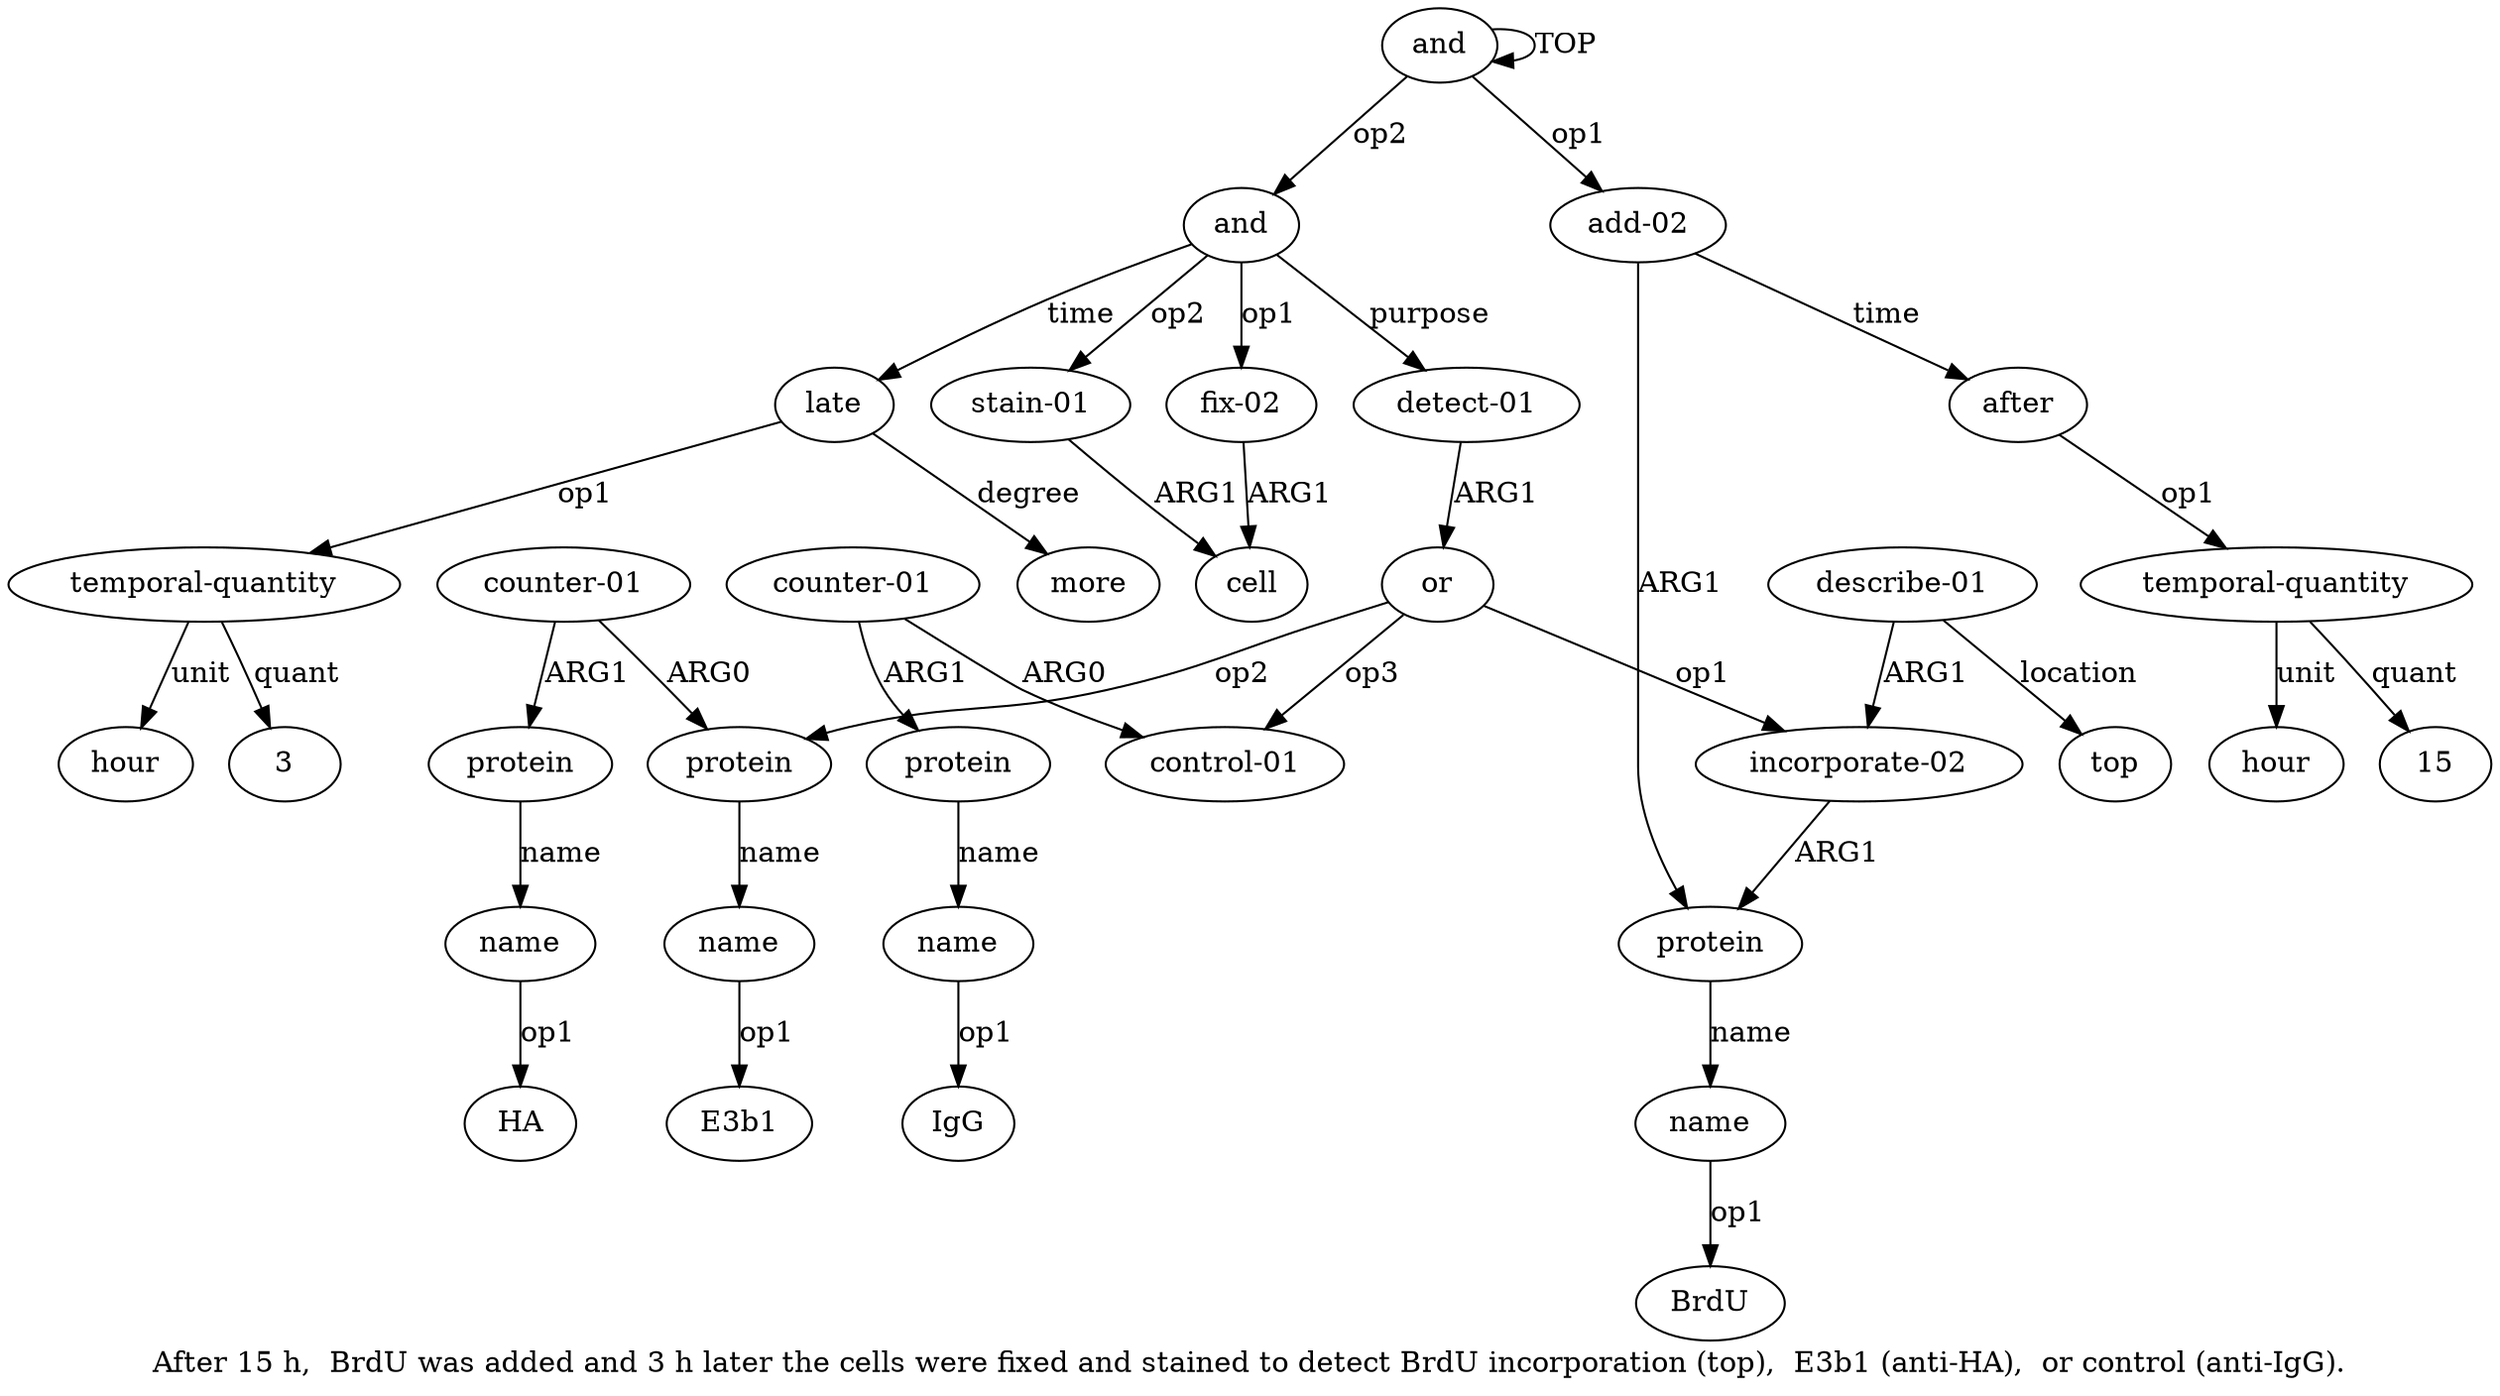 digraph  {
	graph [label="After 15 h,  BrdU was added and 3 h later the cells were fixed and stained to detect BrdU incorporation (top),  E3b1 (anti-HA),  \
or control (anti-IgG)."];
	node [label="\N"];
	a20	 [color=black,
		gold_ind=20,
		gold_label=name,
		label=name,
		test_ind=20,
		test_label=name];
	"a20 HA"	 [color=black,
		gold_ind=-1,
		gold_label=HA,
		label=HA,
		test_ind=-1,
		test_label=HA];
	a20 -> "a20 HA" [key=0,
	color=black,
	gold_label=op1,
	label=op1,
	test_label=op1];
a21 [color=black,
	gold_ind=21,
	gold_label="control-01",
	label="control-01",
	test_ind=21,
	test_label="control-01"];
a22 [color=black,
	gold_ind=22,
	gold_label="counter-01",
	label="counter-01",
	test_ind=22,
	test_label="counter-01"];
a22 -> a21 [key=0,
color=black,
gold_label=ARG0,
label=ARG0,
test_label=ARG0];
a23 [color=black,
gold_ind=23,
gold_label=protein,
label=protein,
test_ind=23,
test_label=protein];
a22 -> a23 [key=0,
color=black,
gold_label=ARG1,
label=ARG1,
test_label=ARG1];
a24 [color=black,
gold_ind=24,
gold_label=name,
label=name,
test_ind=24,
test_label=name];
a23 -> a24 [key=0,
color=black,
gold_label=name,
label=name,
test_label=name];
"a24 IgG" [color=black,
gold_ind=-1,
gold_label=IgG,
label=IgG,
test_ind=-1,
test_label=IgG];
a24 -> "a24 IgG" [key=0,
color=black,
gold_label=op1,
label=op1,
test_label=op1];
a25 [color=black,
gold_ind=25,
gold_label=late,
label=late,
test_ind=25,
test_label=late];
a26 [color=black,
gold_ind=26,
gold_label="temporal-quantity",
label="temporal-quantity",
test_ind=26,
test_label="temporal-quantity"];
a25 -> a26 [key=0,
color=black,
gold_label=op1,
label=op1,
test_label=op1];
a28 [color=black,
gold_ind=28,
gold_label=more,
label=more,
test_ind=28,
test_label=more];
a25 -> a28 [key=0,
color=black,
gold_label=degree,
label=degree,
test_label=degree];
a27 [color=black,
gold_ind=27,
gold_label=hour,
label=hour,
test_ind=27,
test_label=hour];
a26 -> a27 [key=0,
color=black,
gold_label=unit,
label=unit,
test_label=unit];
"a26 3" [color=black,
gold_ind=-1,
gold_label=3,
label=3,
test_ind=-1,
test_label=3];
a26 -> "a26 3" [key=0,
color=black,
gold_label=quant,
label=quant,
test_label=quant];
"a3 BrdU" [color=black,
gold_ind=-1,
gold_label=BrdU,
label=BrdU,
test_ind=-1,
test_label=BrdU];
"a17 E3b1" [color=black,
gold_ind=-1,
gold_label=E3b1,
label=E3b1,
test_ind=-1,
test_label=E3b1];
a15 [color=black,
gold_ind=15,
gold_label=top,
label=top,
test_ind=15,
test_label=top];
a14 [color=black,
gold_ind=14,
gold_label="describe-01",
label="describe-01",
test_ind=14,
test_label="describe-01"];
a14 -> a15 [key=0,
color=black,
gold_label=location,
label=location,
test_label=location];
a13 [color=black,
gold_ind=13,
gold_label="incorporate-02",
label="incorporate-02",
test_ind=13,
test_label="incorporate-02"];
a14 -> a13 [key=0,
color=black,
gold_label=ARG1,
label=ARG1,
test_label=ARG1];
a17 [color=black,
gold_ind=17,
gold_label=name,
label=name,
test_ind=17,
test_label=name];
a17 -> "a17 E3b1" [key=0,
color=black,
gold_label=op1,
label=op1,
test_label=op1];
a16 [color=black,
gold_ind=16,
gold_label=protein,
label=protein,
test_ind=16,
test_label=protein];
a16 -> a17 [key=0,
color=black,
gold_label=name,
label=name,
test_label=name];
a11 [color=black,
gold_ind=11,
gold_label="detect-01",
label="detect-01",
test_ind=11,
test_label="detect-01"];
a12 [color=black,
gold_ind=12,
gold_label=or,
label=or,
test_ind=12,
test_label=or];
a11 -> a12 [key=0,
color=black,
gold_label=ARG1,
label=ARG1,
test_label=ARG1];
a10 [color=black,
gold_ind=10,
gold_label="stain-01",
label="stain-01",
test_ind=10,
test_label="stain-01"];
a9 [color=black,
gold_ind=9,
gold_label=cell,
label=cell,
test_ind=9,
test_label=cell];
a10 -> a9 [key=0,
color=black,
gold_label=ARG1,
label=ARG1,
test_label=ARG1];
a2 [color=black,
gold_ind=2,
gold_label=protein,
label=protein,
test_ind=2,
test_label=protein];
a13 -> a2 [key=0,
color=black,
gold_label=ARG1,
label=ARG1,
test_label=ARG1];
a12 -> a21 [key=0,
color=black,
gold_label=op3,
label=op3,
test_label=op3];
a12 -> a16 [key=0,
color=black,
gold_label=op2,
label=op2,
test_label=op2];
a12 -> a13 [key=0,
color=black,
gold_label=op1,
label=op1,
test_label=op1];
a19 [color=black,
gold_ind=19,
gold_label=protein,
label=protein,
test_ind=19,
test_label=protein];
a19 -> a20 [key=0,
color=black,
gold_label=name,
label=name,
test_label=name];
a18 [color=black,
gold_ind=18,
gold_label="counter-01",
label="counter-01",
test_ind=18,
test_label="counter-01"];
a18 -> a16 [key=0,
color=black,
gold_label=ARG0,
label=ARG0,
test_label=ARG0];
a18 -> a19 [key=0,
color=black,
gold_label=ARG1,
label=ARG1,
test_label=ARG1];
a1 [color=black,
gold_ind=1,
gold_label="add-02",
label="add-02",
test_ind=1,
test_label="add-02"];
a1 -> a2 [key=0,
color=black,
gold_label=ARG1,
label=ARG1,
test_label=ARG1];
a4 [color=black,
gold_ind=4,
gold_label=after,
label=after,
test_ind=4,
test_label=after];
a1 -> a4 [key=0,
color=black,
gold_label=time,
label=time,
test_label=time];
a0 [color=black,
gold_ind=0,
gold_label=and,
label=and,
test_ind=0,
test_label=and];
a0 -> a1 [key=0,
color=black,
gold_label=op1,
label=op1,
test_label=op1];
a0 -> a0 [key=0,
color=black,
gold_label=TOP,
label=TOP,
test_label=TOP];
a7 [color=black,
gold_ind=7,
gold_label=and,
label=and,
test_ind=7,
test_label=and];
a0 -> a7 [key=0,
color=black,
gold_label=op2,
label=op2,
test_label=op2];
a3 [color=black,
gold_ind=3,
gold_label=name,
label=name,
test_ind=3,
test_label=name];
a3 -> "a3 BrdU" [key=0,
color=black,
gold_label=op1,
label=op1,
test_label=op1];
a2 -> a3 [key=0,
color=black,
gold_label=name,
label=name,
test_label=name];
a5 [color=black,
gold_ind=5,
gold_label="temporal-quantity",
label="temporal-quantity",
test_ind=5,
test_label="temporal-quantity"];
a6 [color=black,
gold_ind=6,
gold_label=hour,
label=hour,
test_ind=6,
test_label=hour];
a5 -> a6 [key=0,
color=black,
gold_label=unit,
label=unit,
test_label=unit];
"a5 15" [color=black,
gold_ind=-1,
gold_label=15,
label=15,
test_ind=-1,
test_label=15];
a5 -> "a5 15" [key=0,
color=black,
gold_label=quant,
label=quant,
test_label=quant];
a4 -> a5 [key=0,
color=black,
gold_label=op1,
label=op1,
test_label=op1];
a7 -> a25 [key=0,
color=black,
gold_label=time,
label=time,
test_label=time];
a7 -> a11 [key=0,
color=black,
gold_label=purpose,
label=purpose,
test_label=purpose];
a7 -> a10 [key=0,
color=black,
gold_label=op2,
label=op2,
test_label=op2];
a8 [color=black,
gold_ind=8,
gold_label="fix-02",
label="fix-02",
test_ind=8,
test_label="fix-02"];
a7 -> a8 [key=0,
color=black,
gold_label=op1,
label=op1,
test_label=op1];
a8 -> a9 [key=0,
color=black,
gold_label=ARG1,
label=ARG1,
test_label=ARG1];
}
